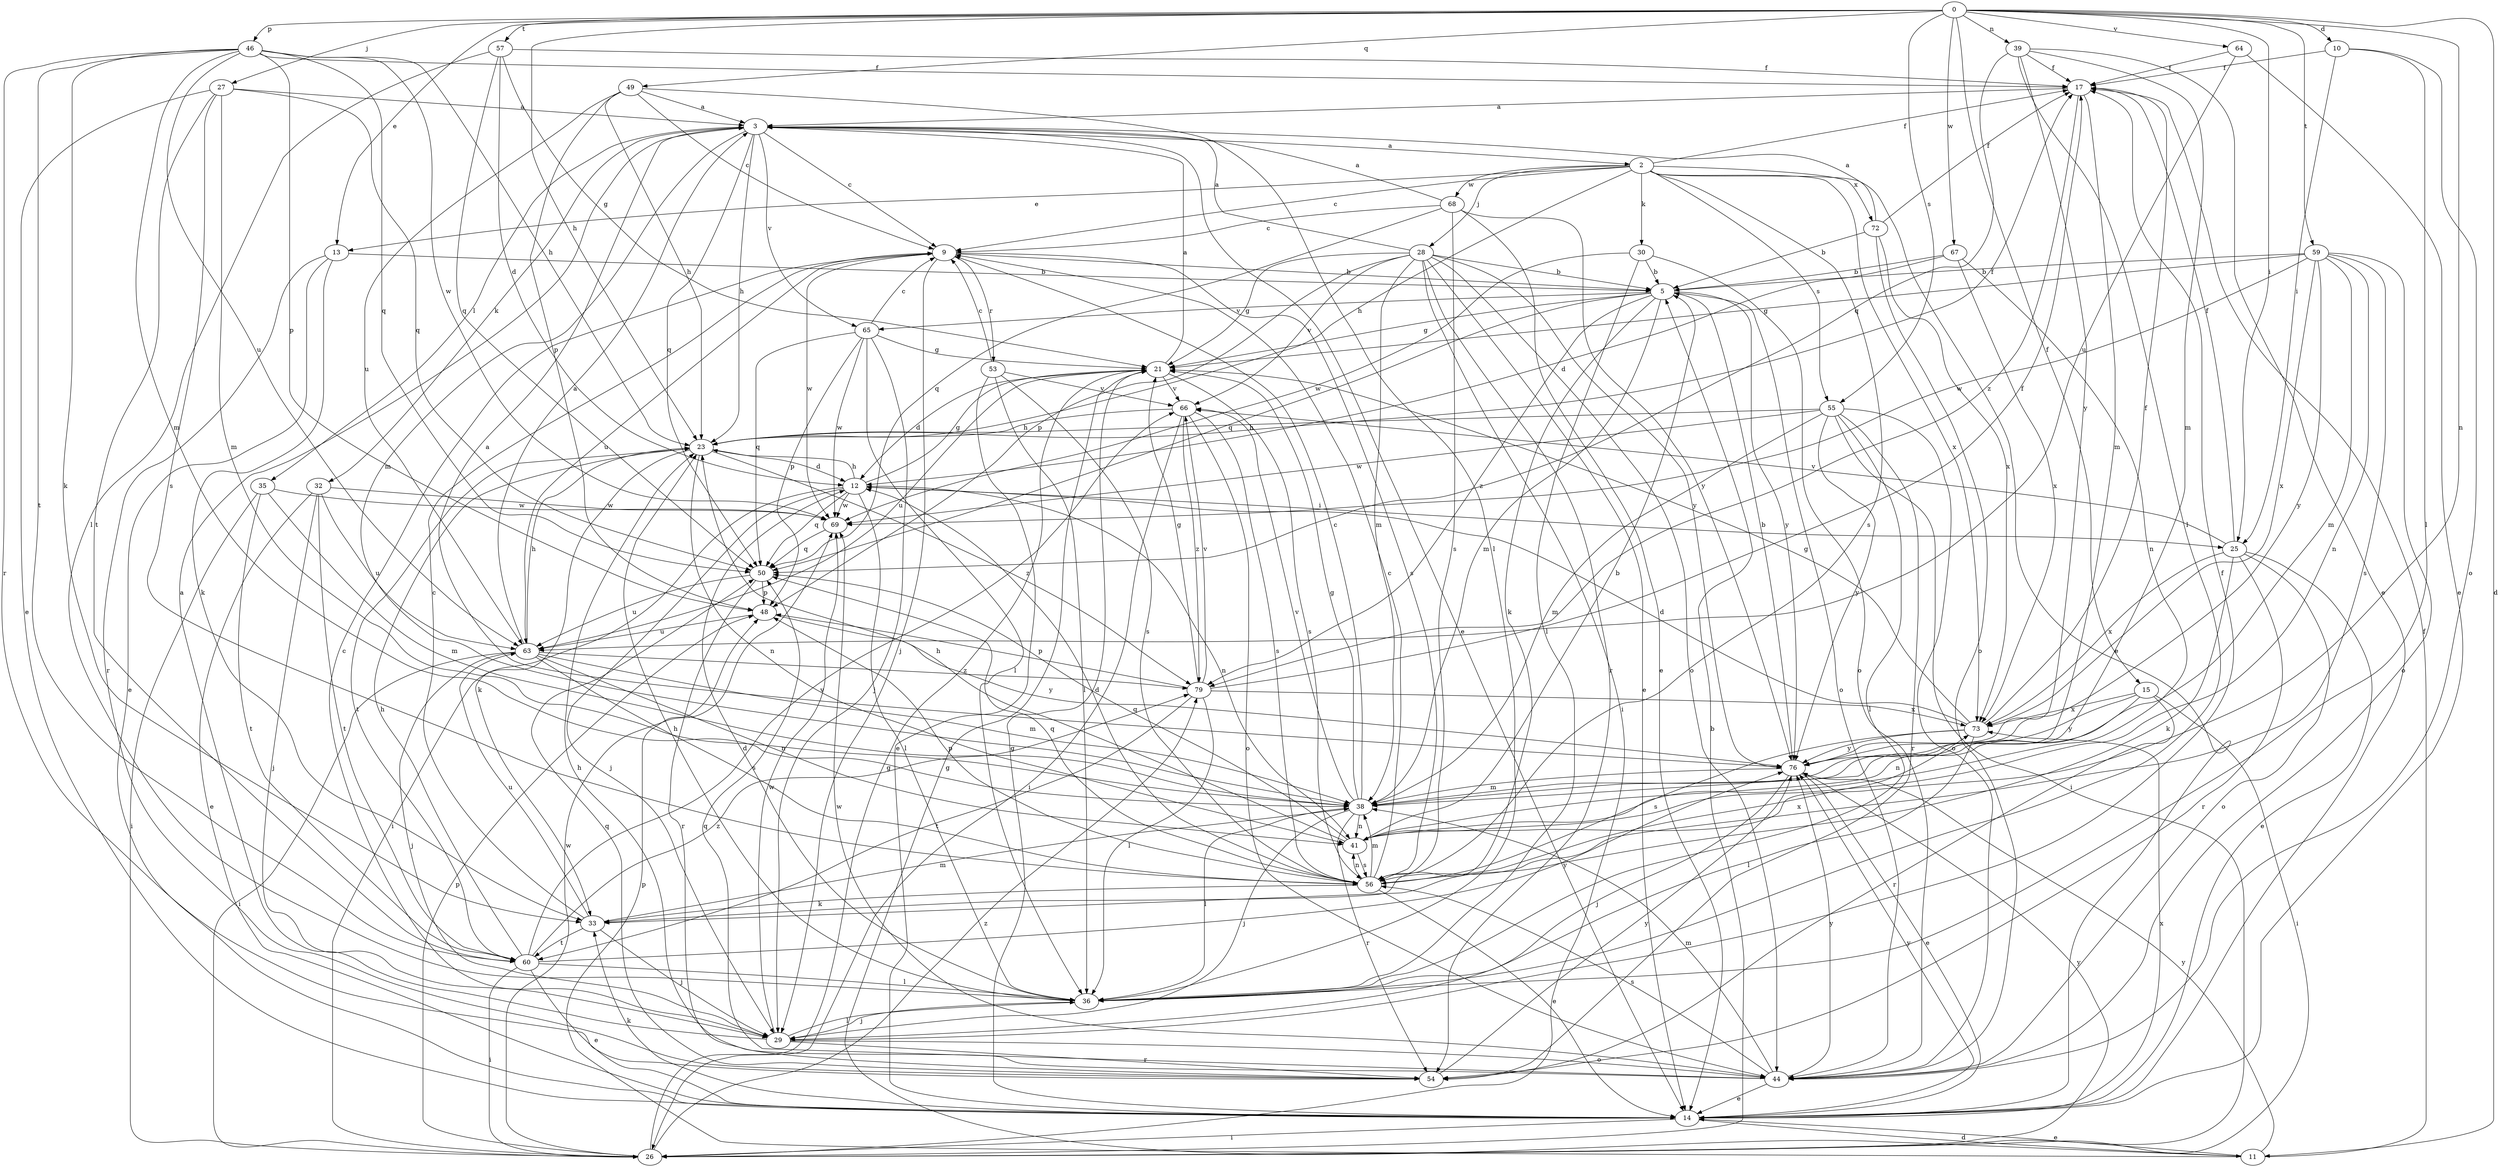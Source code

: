 strict digraph  {
0;
2;
3;
5;
9;
10;
11;
12;
13;
14;
15;
17;
21;
23;
25;
26;
27;
28;
29;
30;
32;
33;
35;
36;
38;
39;
41;
44;
46;
48;
49;
50;
53;
54;
55;
56;
57;
59;
60;
63;
64;
65;
66;
67;
68;
69;
72;
73;
76;
79;
0 -> 10  [label=d];
0 -> 11  [label=d];
0 -> 13  [label=e];
0 -> 15  [label=f];
0 -> 23  [label=h];
0 -> 25  [label=i];
0 -> 27  [label=j];
0 -> 39  [label=n];
0 -> 41  [label=n];
0 -> 46  [label=p];
0 -> 49  [label=q];
0 -> 55  [label=s];
0 -> 57  [label=t];
0 -> 59  [label=t];
0 -> 64  [label=v];
0 -> 67  [label=w];
2 -> 9  [label=c];
2 -> 13  [label=e];
2 -> 14  [label=e];
2 -> 17  [label=f];
2 -> 23  [label=h];
2 -> 28  [label=j];
2 -> 30  [label=k];
2 -> 55  [label=s];
2 -> 56  [label=s];
2 -> 68  [label=w];
2 -> 72  [label=x];
2 -> 73  [label=x];
3 -> 2  [label=a];
3 -> 9  [label=c];
3 -> 14  [label=e];
3 -> 23  [label=h];
3 -> 32  [label=k];
3 -> 35  [label=l];
3 -> 38  [label=m];
3 -> 50  [label=q];
3 -> 65  [label=v];
5 -> 21  [label=g];
5 -> 33  [label=k];
5 -> 38  [label=m];
5 -> 44  [label=o];
5 -> 50  [label=q];
5 -> 65  [label=v];
5 -> 76  [label=y];
5 -> 79  [label=z];
9 -> 5  [label=b];
9 -> 29  [label=j];
9 -> 53  [label=r];
9 -> 56  [label=s];
9 -> 63  [label=u];
9 -> 69  [label=w];
10 -> 17  [label=f];
10 -> 25  [label=i];
10 -> 36  [label=l];
10 -> 44  [label=o];
11 -> 14  [label=e];
11 -> 17  [label=f];
11 -> 21  [label=g];
11 -> 48  [label=p];
11 -> 76  [label=y];
12 -> 21  [label=g];
12 -> 23  [label=h];
12 -> 25  [label=i];
12 -> 26  [label=i];
12 -> 29  [label=j];
12 -> 36  [label=l];
12 -> 41  [label=n];
12 -> 50  [label=q];
12 -> 69  [label=w];
13 -> 5  [label=b];
13 -> 14  [label=e];
13 -> 33  [label=k];
13 -> 54  [label=r];
14 -> 11  [label=d];
14 -> 21  [label=g];
14 -> 26  [label=i];
14 -> 33  [label=k];
14 -> 73  [label=x];
14 -> 76  [label=y];
15 -> 26  [label=i];
15 -> 41  [label=n];
15 -> 54  [label=r];
15 -> 73  [label=x];
15 -> 76  [label=y];
17 -> 3  [label=a];
17 -> 38  [label=m];
17 -> 79  [label=z];
21 -> 3  [label=a];
21 -> 12  [label=d];
21 -> 56  [label=s];
21 -> 63  [label=u];
21 -> 66  [label=v];
23 -> 12  [label=d];
23 -> 17  [label=f];
23 -> 33  [label=k];
23 -> 41  [label=n];
23 -> 60  [label=t];
23 -> 79  [label=z];
25 -> 14  [label=e];
25 -> 17  [label=f];
25 -> 33  [label=k];
25 -> 44  [label=o];
25 -> 54  [label=r];
25 -> 66  [label=v];
25 -> 73  [label=x];
26 -> 5  [label=b];
26 -> 21  [label=g];
26 -> 48  [label=p];
26 -> 69  [label=w];
26 -> 76  [label=y];
26 -> 79  [label=z];
27 -> 3  [label=a];
27 -> 14  [label=e];
27 -> 38  [label=m];
27 -> 50  [label=q];
27 -> 56  [label=s];
27 -> 60  [label=t];
28 -> 3  [label=a];
28 -> 5  [label=b];
28 -> 14  [label=e];
28 -> 21  [label=g];
28 -> 26  [label=i];
28 -> 38  [label=m];
28 -> 44  [label=o];
28 -> 48  [label=p];
28 -> 54  [label=r];
28 -> 66  [label=v];
28 -> 76  [label=y];
29 -> 3  [label=a];
29 -> 9  [label=c];
29 -> 17  [label=f];
29 -> 36  [label=l];
29 -> 44  [label=o];
29 -> 54  [label=r];
29 -> 69  [label=w];
30 -> 5  [label=b];
30 -> 36  [label=l];
30 -> 44  [label=o];
30 -> 69  [label=w];
32 -> 14  [label=e];
32 -> 29  [label=j];
32 -> 60  [label=t];
32 -> 63  [label=u];
32 -> 69  [label=w];
33 -> 9  [label=c];
33 -> 29  [label=j];
33 -> 38  [label=m];
33 -> 60  [label=t];
33 -> 63  [label=u];
35 -> 26  [label=i];
35 -> 38  [label=m];
35 -> 60  [label=t];
35 -> 69  [label=w];
36 -> 12  [label=d];
36 -> 23  [label=h];
36 -> 29  [label=j];
38 -> 9  [label=c];
38 -> 21  [label=g];
38 -> 29  [label=j];
38 -> 36  [label=l];
38 -> 41  [label=n];
38 -> 54  [label=r];
38 -> 66  [label=v];
39 -> 14  [label=e];
39 -> 17  [label=f];
39 -> 36  [label=l];
39 -> 38  [label=m];
39 -> 50  [label=q];
39 -> 76  [label=y];
41 -> 5  [label=b];
41 -> 23  [label=h];
41 -> 50  [label=q];
41 -> 56  [label=s];
44 -> 14  [label=e];
44 -> 23  [label=h];
44 -> 38  [label=m];
44 -> 50  [label=q];
44 -> 56  [label=s];
44 -> 69  [label=w];
44 -> 76  [label=y];
46 -> 17  [label=f];
46 -> 23  [label=h];
46 -> 33  [label=k];
46 -> 38  [label=m];
46 -> 48  [label=p];
46 -> 50  [label=q];
46 -> 54  [label=r];
46 -> 60  [label=t];
46 -> 63  [label=u];
46 -> 69  [label=w];
48 -> 63  [label=u];
48 -> 76  [label=y];
49 -> 3  [label=a];
49 -> 9  [label=c];
49 -> 23  [label=h];
49 -> 36  [label=l];
49 -> 48  [label=p];
49 -> 63  [label=u];
50 -> 48  [label=p];
50 -> 54  [label=r];
50 -> 63  [label=u];
53 -> 9  [label=c];
53 -> 14  [label=e];
53 -> 36  [label=l];
53 -> 56  [label=s];
53 -> 66  [label=v];
54 -> 50  [label=q];
54 -> 76  [label=y];
55 -> 23  [label=h];
55 -> 26  [label=i];
55 -> 36  [label=l];
55 -> 38  [label=m];
55 -> 44  [label=o];
55 -> 54  [label=r];
55 -> 69  [label=w];
55 -> 76  [label=y];
56 -> 9  [label=c];
56 -> 12  [label=d];
56 -> 14  [label=e];
56 -> 33  [label=k];
56 -> 38  [label=m];
56 -> 41  [label=n];
56 -> 48  [label=p];
56 -> 50  [label=q];
56 -> 73  [label=x];
57 -> 12  [label=d];
57 -> 17  [label=f];
57 -> 21  [label=g];
57 -> 36  [label=l];
57 -> 50  [label=q];
59 -> 5  [label=b];
59 -> 21  [label=g];
59 -> 38  [label=m];
59 -> 41  [label=n];
59 -> 44  [label=o];
59 -> 56  [label=s];
59 -> 69  [label=w];
59 -> 73  [label=x];
59 -> 76  [label=y];
60 -> 14  [label=e];
60 -> 23  [label=h];
60 -> 26  [label=i];
60 -> 36  [label=l];
60 -> 66  [label=v];
60 -> 76  [label=y];
60 -> 79  [label=z];
63 -> 3  [label=a];
63 -> 23  [label=h];
63 -> 26  [label=i];
63 -> 29  [label=j];
63 -> 38  [label=m];
63 -> 41  [label=n];
63 -> 56  [label=s];
63 -> 79  [label=z];
64 -> 14  [label=e];
64 -> 17  [label=f];
64 -> 63  [label=u];
65 -> 9  [label=c];
65 -> 21  [label=g];
65 -> 29  [label=j];
65 -> 36  [label=l];
65 -> 48  [label=p];
65 -> 50  [label=q];
65 -> 69  [label=w];
66 -> 23  [label=h];
66 -> 26  [label=i];
66 -> 44  [label=o];
66 -> 56  [label=s];
66 -> 79  [label=z];
67 -> 5  [label=b];
67 -> 12  [label=d];
67 -> 41  [label=n];
67 -> 73  [label=x];
68 -> 3  [label=a];
68 -> 9  [label=c];
68 -> 14  [label=e];
68 -> 50  [label=q];
68 -> 56  [label=s];
68 -> 76  [label=y];
69 -> 50  [label=q];
72 -> 3  [label=a];
72 -> 5  [label=b];
72 -> 17  [label=f];
72 -> 44  [label=o];
72 -> 73  [label=x];
73 -> 12  [label=d];
73 -> 17  [label=f];
73 -> 21  [label=g];
73 -> 36  [label=l];
73 -> 56  [label=s];
73 -> 76  [label=y];
76 -> 3  [label=a];
76 -> 5  [label=b];
76 -> 14  [label=e];
76 -> 29  [label=j];
76 -> 38  [label=m];
79 -> 17  [label=f];
79 -> 21  [label=g];
79 -> 36  [label=l];
79 -> 48  [label=p];
79 -> 60  [label=t];
79 -> 66  [label=v];
79 -> 73  [label=x];
}
